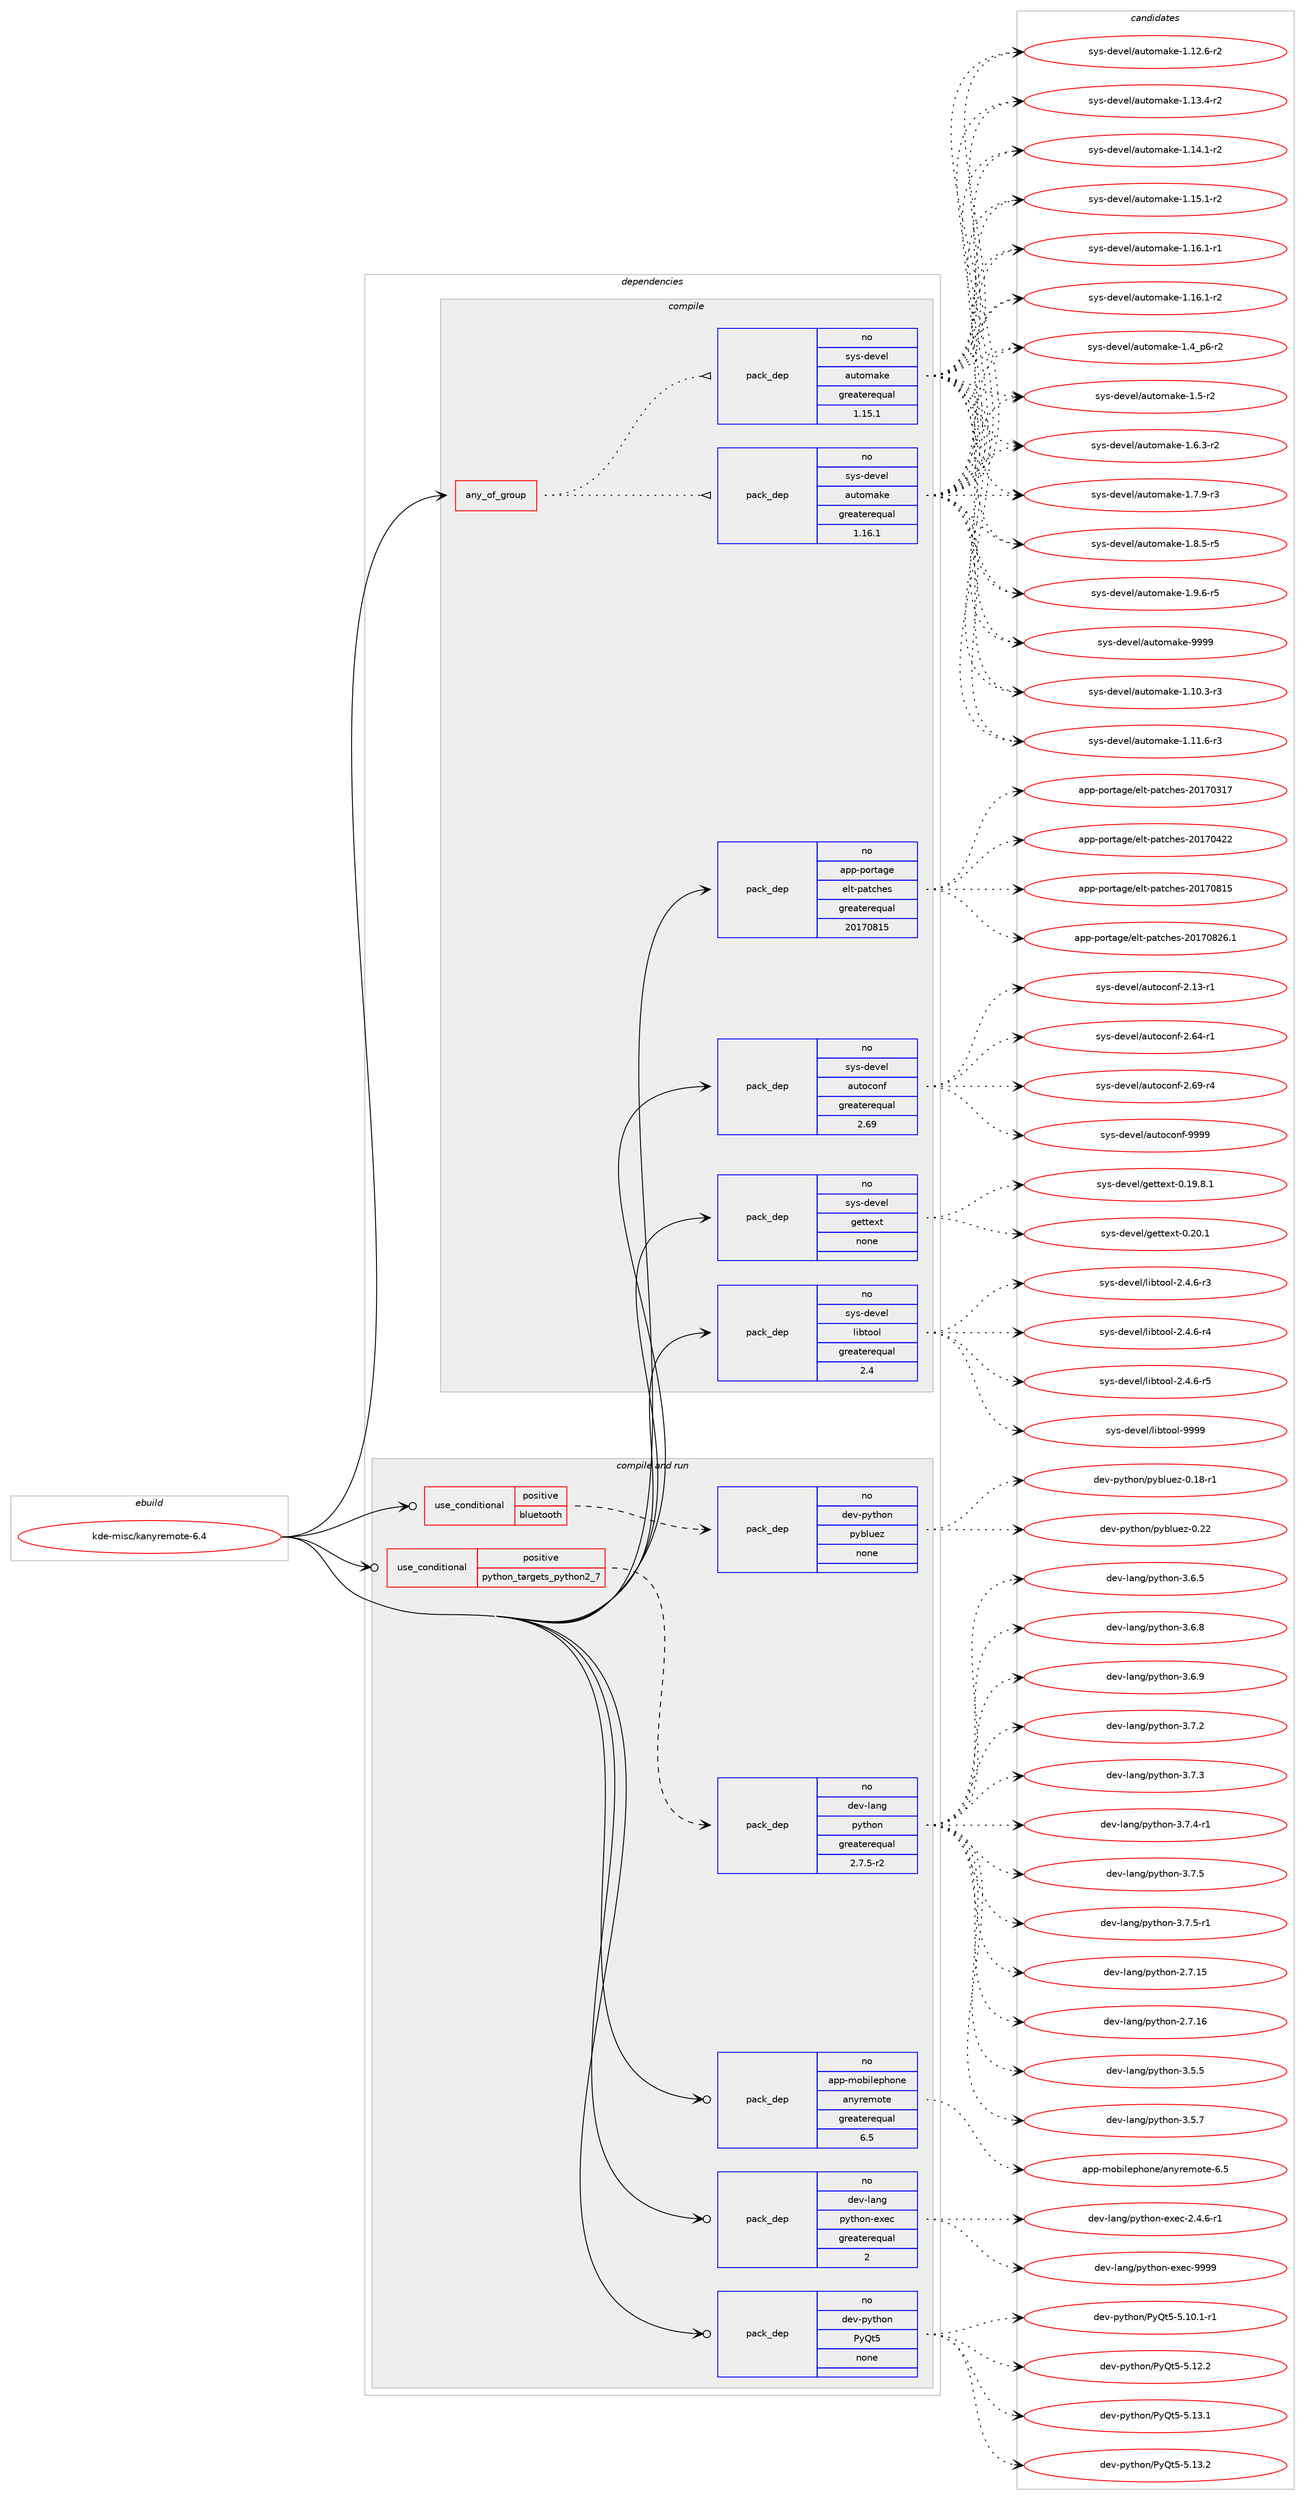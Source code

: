 digraph prolog {

# *************
# Graph options
# *************

newrank=true;
concentrate=true;
compound=true;
graph [rankdir=LR,fontname=Helvetica,fontsize=10,ranksep=1.5];#, ranksep=2.5, nodesep=0.2];
edge  [arrowhead=vee];
node  [fontname=Helvetica,fontsize=10];

# **********
# The ebuild
# **********

subgraph cluster_leftcol {
color=gray;
rank=same;
label=<<i>ebuild</i>>;
id [label="kde-misc/kanyremote-6.4", color=red, width=4, href="../kde-misc/kanyremote-6.4.svg"];
}

# ****************
# The dependencies
# ****************

subgraph cluster_midcol {
color=gray;
label=<<i>dependencies</i>>;
subgraph cluster_compile {
fillcolor="#eeeeee";
style=filled;
label=<<i>compile</i>>;
subgraph any12788 {
dependency766235 [label=<<TABLE BORDER="0" CELLBORDER="1" CELLSPACING="0" CELLPADDING="4"><TR><TD CELLPADDING="10">any_of_group</TD></TR></TABLE>>, shape=none, color=red];subgraph pack565605 {
dependency766236 [label=<<TABLE BORDER="0" CELLBORDER="1" CELLSPACING="0" CELLPADDING="4" WIDTH="220"><TR><TD ROWSPAN="6" CELLPADDING="30">pack_dep</TD></TR><TR><TD WIDTH="110">no</TD></TR><TR><TD>sys-devel</TD></TR><TR><TD>automake</TD></TR><TR><TD>greaterequal</TD></TR><TR><TD>1.16.1</TD></TR></TABLE>>, shape=none, color=blue];
}
dependency766235:e -> dependency766236:w [weight=20,style="dotted",arrowhead="oinv"];
subgraph pack565606 {
dependency766237 [label=<<TABLE BORDER="0" CELLBORDER="1" CELLSPACING="0" CELLPADDING="4" WIDTH="220"><TR><TD ROWSPAN="6" CELLPADDING="30">pack_dep</TD></TR><TR><TD WIDTH="110">no</TD></TR><TR><TD>sys-devel</TD></TR><TR><TD>automake</TD></TR><TR><TD>greaterequal</TD></TR><TR><TD>1.15.1</TD></TR></TABLE>>, shape=none, color=blue];
}
dependency766235:e -> dependency766237:w [weight=20,style="dotted",arrowhead="oinv"];
}
id:e -> dependency766235:w [weight=20,style="solid",arrowhead="vee"];
subgraph pack565607 {
dependency766238 [label=<<TABLE BORDER="0" CELLBORDER="1" CELLSPACING="0" CELLPADDING="4" WIDTH="220"><TR><TD ROWSPAN="6" CELLPADDING="30">pack_dep</TD></TR><TR><TD WIDTH="110">no</TD></TR><TR><TD>app-portage</TD></TR><TR><TD>elt-patches</TD></TR><TR><TD>greaterequal</TD></TR><TR><TD>20170815</TD></TR></TABLE>>, shape=none, color=blue];
}
id:e -> dependency766238:w [weight=20,style="solid",arrowhead="vee"];
subgraph pack565608 {
dependency766239 [label=<<TABLE BORDER="0" CELLBORDER="1" CELLSPACING="0" CELLPADDING="4" WIDTH="220"><TR><TD ROWSPAN="6" CELLPADDING="30">pack_dep</TD></TR><TR><TD WIDTH="110">no</TD></TR><TR><TD>sys-devel</TD></TR><TR><TD>autoconf</TD></TR><TR><TD>greaterequal</TD></TR><TR><TD>2.69</TD></TR></TABLE>>, shape=none, color=blue];
}
id:e -> dependency766239:w [weight=20,style="solid",arrowhead="vee"];
subgraph pack565609 {
dependency766240 [label=<<TABLE BORDER="0" CELLBORDER="1" CELLSPACING="0" CELLPADDING="4" WIDTH="220"><TR><TD ROWSPAN="6" CELLPADDING="30">pack_dep</TD></TR><TR><TD WIDTH="110">no</TD></TR><TR><TD>sys-devel</TD></TR><TR><TD>gettext</TD></TR><TR><TD>none</TD></TR><TR><TD></TD></TR></TABLE>>, shape=none, color=blue];
}
id:e -> dependency766240:w [weight=20,style="solid",arrowhead="vee"];
subgraph pack565610 {
dependency766241 [label=<<TABLE BORDER="0" CELLBORDER="1" CELLSPACING="0" CELLPADDING="4" WIDTH="220"><TR><TD ROWSPAN="6" CELLPADDING="30">pack_dep</TD></TR><TR><TD WIDTH="110">no</TD></TR><TR><TD>sys-devel</TD></TR><TR><TD>libtool</TD></TR><TR><TD>greaterequal</TD></TR><TR><TD>2.4</TD></TR></TABLE>>, shape=none, color=blue];
}
id:e -> dependency766241:w [weight=20,style="solid",arrowhead="vee"];
}
subgraph cluster_compileandrun {
fillcolor="#eeeeee";
style=filled;
label=<<i>compile and run</i>>;
subgraph cond187436 {
dependency766242 [label=<<TABLE BORDER="0" CELLBORDER="1" CELLSPACING="0" CELLPADDING="4"><TR><TD ROWSPAN="3" CELLPADDING="10">use_conditional</TD></TR><TR><TD>positive</TD></TR><TR><TD>bluetooth</TD></TR></TABLE>>, shape=none, color=red];
subgraph pack565611 {
dependency766243 [label=<<TABLE BORDER="0" CELLBORDER="1" CELLSPACING="0" CELLPADDING="4" WIDTH="220"><TR><TD ROWSPAN="6" CELLPADDING="30">pack_dep</TD></TR><TR><TD WIDTH="110">no</TD></TR><TR><TD>dev-python</TD></TR><TR><TD>pybluez</TD></TR><TR><TD>none</TD></TR><TR><TD></TD></TR></TABLE>>, shape=none, color=blue];
}
dependency766242:e -> dependency766243:w [weight=20,style="dashed",arrowhead="vee"];
}
id:e -> dependency766242:w [weight=20,style="solid",arrowhead="odotvee"];
subgraph cond187437 {
dependency766244 [label=<<TABLE BORDER="0" CELLBORDER="1" CELLSPACING="0" CELLPADDING="4"><TR><TD ROWSPAN="3" CELLPADDING="10">use_conditional</TD></TR><TR><TD>positive</TD></TR><TR><TD>python_targets_python2_7</TD></TR></TABLE>>, shape=none, color=red];
subgraph pack565612 {
dependency766245 [label=<<TABLE BORDER="0" CELLBORDER="1" CELLSPACING="0" CELLPADDING="4" WIDTH="220"><TR><TD ROWSPAN="6" CELLPADDING="30">pack_dep</TD></TR><TR><TD WIDTH="110">no</TD></TR><TR><TD>dev-lang</TD></TR><TR><TD>python</TD></TR><TR><TD>greaterequal</TD></TR><TR><TD>2.7.5-r2</TD></TR></TABLE>>, shape=none, color=blue];
}
dependency766244:e -> dependency766245:w [weight=20,style="dashed",arrowhead="vee"];
}
id:e -> dependency766244:w [weight=20,style="solid",arrowhead="odotvee"];
subgraph pack565613 {
dependency766246 [label=<<TABLE BORDER="0" CELLBORDER="1" CELLSPACING="0" CELLPADDING="4" WIDTH="220"><TR><TD ROWSPAN="6" CELLPADDING="30">pack_dep</TD></TR><TR><TD WIDTH="110">no</TD></TR><TR><TD>app-mobilephone</TD></TR><TR><TD>anyremote</TD></TR><TR><TD>greaterequal</TD></TR><TR><TD>6.5</TD></TR></TABLE>>, shape=none, color=blue];
}
id:e -> dependency766246:w [weight=20,style="solid",arrowhead="odotvee"];
subgraph pack565614 {
dependency766247 [label=<<TABLE BORDER="0" CELLBORDER="1" CELLSPACING="0" CELLPADDING="4" WIDTH="220"><TR><TD ROWSPAN="6" CELLPADDING="30">pack_dep</TD></TR><TR><TD WIDTH="110">no</TD></TR><TR><TD>dev-lang</TD></TR><TR><TD>python-exec</TD></TR><TR><TD>greaterequal</TD></TR><TR><TD>2</TD></TR></TABLE>>, shape=none, color=blue];
}
id:e -> dependency766247:w [weight=20,style="solid",arrowhead="odotvee"];
subgraph pack565615 {
dependency766248 [label=<<TABLE BORDER="0" CELLBORDER="1" CELLSPACING="0" CELLPADDING="4" WIDTH="220"><TR><TD ROWSPAN="6" CELLPADDING="30">pack_dep</TD></TR><TR><TD WIDTH="110">no</TD></TR><TR><TD>dev-python</TD></TR><TR><TD>PyQt5</TD></TR><TR><TD>none</TD></TR><TR><TD></TD></TR></TABLE>>, shape=none, color=blue];
}
id:e -> dependency766248:w [weight=20,style="solid",arrowhead="odotvee"];
}
subgraph cluster_run {
fillcolor="#eeeeee";
style=filled;
label=<<i>run</i>>;
}
}

# **************
# The candidates
# **************

subgraph cluster_choices {
rank=same;
color=gray;
label=<<i>candidates</i>>;

subgraph choice565605 {
color=black;
nodesep=1;
choice11512111545100101118101108479711711611110997107101454946494846514511451 [label="sys-devel/automake-1.10.3-r3", color=red, width=4,href="../sys-devel/automake-1.10.3-r3.svg"];
choice11512111545100101118101108479711711611110997107101454946494946544511451 [label="sys-devel/automake-1.11.6-r3", color=red, width=4,href="../sys-devel/automake-1.11.6-r3.svg"];
choice11512111545100101118101108479711711611110997107101454946495046544511450 [label="sys-devel/automake-1.12.6-r2", color=red, width=4,href="../sys-devel/automake-1.12.6-r2.svg"];
choice11512111545100101118101108479711711611110997107101454946495146524511450 [label="sys-devel/automake-1.13.4-r2", color=red, width=4,href="../sys-devel/automake-1.13.4-r2.svg"];
choice11512111545100101118101108479711711611110997107101454946495246494511450 [label="sys-devel/automake-1.14.1-r2", color=red, width=4,href="../sys-devel/automake-1.14.1-r2.svg"];
choice11512111545100101118101108479711711611110997107101454946495346494511450 [label="sys-devel/automake-1.15.1-r2", color=red, width=4,href="../sys-devel/automake-1.15.1-r2.svg"];
choice11512111545100101118101108479711711611110997107101454946495446494511449 [label="sys-devel/automake-1.16.1-r1", color=red, width=4,href="../sys-devel/automake-1.16.1-r1.svg"];
choice11512111545100101118101108479711711611110997107101454946495446494511450 [label="sys-devel/automake-1.16.1-r2", color=red, width=4,href="../sys-devel/automake-1.16.1-r2.svg"];
choice115121115451001011181011084797117116111109971071014549465295112544511450 [label="sys-devel/automake-1.4_p6-r2", color=red, width=4,href="../sys-devel/automake-1.4_p6-r2.svg"];
choice11512111545100101118101108479711711611110997107101454946534511450 [label="sys-devel/automake-1.5-r2", color=red, width=4,href="../sys-devel/automake-1.5-r2.svg"];
choice115121115451001011181011084797117116111109971071014549465446514511450 [label="sys-devel/automake-1.6.3-r2", color=red, width=4,href="../sys-devel/automake-1.6.3-r2.svg"];
choice115121115451001011181011084797117116111109971071014549465546574511451 [label="sys-devel/automake-1.7.9-r3", color=red, width=4,href="../sys-devel/automake-1.7.9-r3.svg"];
choice115121115451001011181011084797117116111109971071014549465646534511453 [label="sys-devel/automake-1.8.5-r5", color=red, width=4,href="../sys-devel/automake-1.8.5-r5.svg"];
choice115121115451001011181011084797117116111109971071014549465746544511453 [label="sys-devel/automake-1.9.6-r5", color=red, width=4,href="../sys-devel/automake-1.9.6-r5.svg"];
choice115121115451001011181011084797117116111109971071014557575757 [label="sys-devel/automake-9999", color=red, width=4,href="../sys-devel/automake-9999.svg"];
dependency766236:e -> choice11512111545100101118101108479711711611110997107101454946494846514511451:w [style=dotted,weight="100"];
dependency766236:e -> choice11512111545100101118101108479711711611110997107101454946494946544511451:w [style=dotted,weight="100"];
dependency766236:e -> choice11512111545100101118101108479711711611110997107101454946495046544511450:w [style=dotted,weight="100"];
dependency766236:e -> choice11512111545100101118101108479711711611110997107101454946495146524511450:w [style=dotted,weight="100"];
dependency766236:e -> choice11512111545100101118101108479711711611110997107101454946495246494511450:w [style=dotted,weight="100"];
dependency766236:e -> choice11512111545100101118101108479711711611110997107101454946495346494511450:w [style=dotted,weight="100"];
dependency766236:e -> choice11512111545100101118101108479711711611110997107101454946495446494511449:w [style=dotted,weight="100"];
dependency766236:e -> choice11512111545100101118101108479711711611110997107101454946495446494511450:w [style=dotted,weight="100"];
dependency766236:e -> choice115121115451001011181011084797117116111109971071014549465295112544511450:w [style=dotted,weight="100"];
dependency766236:e -> choice11512111545100101118101108479711711611110997107101454946534511450:w [style=dotted,weight="100"];
dependency766236:e -> choice115121115451001011181011084797117116111109971071014549465446514511450:w [style=dotted,weight="100"];
dependency766236:e -> choice115121115451001011181011084797117116111109971071014549465546574511451:w [style=dotted,weight="100"];
dependency766236:e -> choice115121115451001011181011084797117116111109971071014549465646534511453:w [style=dotted,weight="100"];
dependency766236:e -> choice115121115451001011181011084797117116111109971071014549465746544511453:w [style=dotted,weight="100"];
dependency766236:e -> choice115121115451001011181011084797117116111109971071014557575757:w [style=dotted,weight="100"];
}
subgraph choice565606 {
color=black;
nodesep=1;
choice11512111545100101118101108479711711611110997107101454946494846514511451 [label="sys-devel/automake-1.10.3-r3", color=red, width=4,href="../sys-devel/automake-1.10.3-r3.svg"];
choice11512111545100101118101108479711711611110997107101454946494946544511451 [label="sys-devel/automake-1.11.6-r3", color=red, width=4,href="../sys-devel/automake-1.11.6-r3.svg"];
choice11512111545100101118101108479711711611110997107101454946495046544511450 [label="sys-devel/automake-1.12.6-r2", color=red, width=4,href="../sys-devel/automake-1.12.6-r2.svg"];
choice11512111545100101118101108479711711611110997107101454946495146524511450 [label="sys-devel/automake-1.13.4-r2", color=red, width=4,href="../sys-devel/automake-1.13.4-r2.svg"];
choice11512111545100101118101108479711711611110997107101454946495246494511450 [label="sys-devel/automake-1.14.1-r2", color=red, width=4,href="../sys-devel/automake-1.14.1-r2.svg"];
choice11512111545100101118101108479711711611110997107101454946495346494511450 [label="sys-devel/automake-1.15.1-r2", color=red, width=4,href="../sys-devel/automake-1.15.1-r2.svg"];
choice11512111545100101118101108479711711611110997107101454946495446494511449 [label="sys-devel/automake-1.16.1-r1", color=red, width=4,href="../sys-devel/automake-1.16.1-r1.svg"];
choice11512111545100101118101108479711711611110997107101454946495446494511450 [label="sys-devel/automake-1.16.1-r2", color=red, width=4,href="../sys-devel/automake-1.16.1-r2.svg"];
choice115121115451001011181011084797117116111109971071014549465295112544511450 [label="sys-devel/automake-1.4_p6-r2", color=red, width=4,href="../sys-devel/automake-1.4_p6-r2.svg"];
choice11512111545100101118101108479711711611110997107101454946534511450 [label="sys-devel/automake-1.5-r2", color=red, width=4,href="../sys-devel/automake-1.5-r2.svg"];
choice115121115451001011181011084797117116111109971071014549465446514511450 [label="sys-devel/automake-1.6.3-r2", color=red, width=4,href="../sys-devel/automake-1.6.3-r2.svg"];
choice115121115451001011181011084797117116111109971071014549465546574511451 [label="sys-devel/automake-1.7.9-r3", color=red, width=4,href="../sys-devel/automake-1.7.9-r3.svg"];
choice115121115451001011181011084797117116111109971071014549465646534511453 [label="sys-devel/automake-1.8.5-r5", color=red, width=4,href="../sys-devel/automake-1.8.5-r5.svg"];
choice115121115451001011181011084797117116111109971071014549465746544511453 [label="sys-devel/automake-1.9.6-r5", color=red, width=4,href="../sys-devel/automake-1.9.6-r5.svg"];
choice115121115451001011181011084797117116111109971071014557575757 [label="sys-devel/automake-9999", color=red, width=4,href="../sys-devel/automake-9999.svg"];
dependency766237:e -> choice11512111545100101118101108479711711611110997107101454946494846514511451:w [style=dotted,weight="100"];
dependency766237:e -> choice11512111545100101118101108479711711611110997107101454946494946544511451:w [style=dotted,weight="100"];
dependency766237:e -> choice11512111545100101118101108479711711611110997107101454946495046544511450:w [style=dotted,weight="100"];
dependency766237:e -> choice11512111545100101118101108479711711611110997107101454946495146524511450:w [style=dotted,weight="100"];
dependency766237:e -> choice11512111545100101118101108479711711611110997107101454946495246494511450:w [style=dotted,weight="100"];
dependency766237:e -> choice11512111545100101118101108479711711611110997107101454946495346494511450:w [style=dotted,weight="100"];
dependency766237:e -> choice11512111545100101118101108479711711611110997107101454946495446494511449:w [style=dotted,weight="100"];
dependency766237:e -> choice11512111545100101118101108479711711611110997107101454946495446494511450:w [style=dotted,weight="100"];
dependency766237:e -> choice115121115451001011181011084797117116111109971071014549465295112544511450:w [style=dotted,weight="100"];
dependency766237:e -> choice11512111545100101118101108479711711611110997107101454946534511450:w [style=dotted,weight="100"];
dependency766237:e -> choice115121115451001011181011084797117116111109971071014549465446514511450:w [style=dotted,weight="100"];
dependency766237:e -> choice115121115451001011181011084797117116111109971071014549465546574511451:w [style=dotted,weight="100"];
dependency766237:e -> choice115121115451001011181011084797117116111109971071014549465646534511453:w [style=dotted,weight="100"];
dependency766237:e -> choice115121115451001011181011084797117116111109971071014549465746544511453:w [style=dotted,weight="100"];
dependency766237:e -> choice115121115451001011181011084797117116111109971071014557575757:w [style=dotted,weight="100"];
}
subgraph choice565607 {
color=black;
nodesep=1;
choice97112112451121111141169710310147101108116451129711699104101115455048495548514955 [label="app-portage/elt-patches-20170317", color=red, width=4,href="../app-portage/elt-patches-20170317.svg"];
choice97112112451121111141169710310147101108116451129711699104101115455048495548525050 [label="app-portage/elt-patches-20170422", color=red, width=4,href="../app-portage/elt-patches-20170422.svg"];
choice97112112451121111141169710310147101108116451129711699104101115455048495548564953 [label="app-portage/elt-patches-20170815", color=red, width=4,href="../app-portage/elt-patches-20170815.svg"];
choice971121124511211111411697103101471011081164511297116991041011154550484955485650544649 [label="app-portage/elt-patches-20170826.1", color=red, width=4,href="../app-portage/elt-patches-20170826.1.svg"];
dependency766238:e -> choice97112112451121111141169710310147101108116451129711699104101115455048495548514955:w [style=dotted,weight="100"];
dependency766238:e -> choice97112112451121111141169710310147101108116451129711699104101115455048495548525050:w [style=dotted,weight="100"];
dependency766238:e -> choice97112112451121111141169710310147101108116451129711699104101115455048495548564953:w [style=dotted,weight="100"];
dependency766238:e -> choice971121124511211111411697103101471011081164511297116991041011154550484955485650544649:w [style=dotted,weight="100"];
}
subgraph choice565608 {
color=black;
nodesep=1;
choice1151211154510010111810110847971171161119911111010245504649514511449 [label="sys-devel/autoconf-2.13-r1", color=red, width=4,href="../sys-devel/autoconf-2.13-r1.svg"];
choice1151211154510010111810110847971171161119911111010245504654524511449 [label="sys-devel/autoconf-2.64-r1", color=red, width=4,href="../sys-devel/autoconf-2.64-r1.svg"];
choice1151211154510010111810110847971171161119911111010245504654574511452 [label="sys-devel/autoconf-2.69-r4", color=red, width=4,href="../sys-devel/autoconf-2.69-r4.svg"];
choice115121115451001011181011084797117116111991111101024557575757 [label="sys-devel/autoconf-9999", color=red, width=4,href="../sys-devel/autoconf-9999.svg"];
dependency766239:e -> choice1151211154510010111810110847971171161119911111010245504649514511449:w [style=dotted,weight="100"];
dependency766239:e -> choice1151211154510010111810110847971171161119911111010245504654524511449:w [style=dotted,weight="100"];
dependency766239:e -> choice1151211154510010111810110847971171161119911111010245504654574511452:w [style=dotted,weight="100"];
dependency766239:e -> choice115121115451001011181011084797117116111991111101024557575757:w [style=dotted,weight="100"];
}
subgraph choice565609 {
color=black;
nodesep=1;
choice1151211154510010111810110847103101116116101120116454846495746564649 [label="sys-devel/gettext-0.19.8.1", color=red, width=4,href="../sys-devel/gettext-0.19.8.1.svg"];
choice115121115451001011181011084710310111611610112011645484650484649 [label="sys-devel/gettext-0.20.1", color=red, width=4,href="../sys-devel/gettext-0.20.1.svg"];
dependency766240:e -> choice1151211154510010111810110847103101116116101120116454846495746564649:w [style=dotted,weight="100"];
dependency766240:e -> choice115121115451001011181011084710310111611610112011645484650484649:w [style=dotted,weight="100"];
}
subgraph choice565610 {
color=black;
nodesep=1;
choice1151211154510010111810110847108105981161111111084550465246544511451 [label="sys-devel/libtool-2.4.6-r3", color=red, width=4,href="../sys-devel/libtool-2.4.6-r3.svg"];
choice1151211154510010111810110847108105981161111111084550465246544511452 [label="sys-devel/libtool-2.4.6-r4", color=red, width=4,href="../sys-devel/libtool-2.4.6-r4.svg"];
choice1151211154510010111810110847108105981161111111084550465246544511453 [label="sys-devel/libtool-2.4.6-r5", color=red, width=4,href="../sys-devel/libtool-2.4.6-r5.svg"];
choice1151211154510010111810110847108105981161111111084557575757 [label="sys-devel/libtool-9999", color=red, width=4,href="../sys-devel/libtool-9999.svg"];
dependency766241:e -> choice1151211154510010111810110847108105981161111111084550465246544511451:w [style=dotted,weight="100"];
dependency766241:e -> choice1151211154510010111810110847108105981161111111084550465246544511452:w [style=dotted,weight="100"];
dependency766241:e -> choice1151211154510010111810110847108105981161111111084550465246544511453:w [style=dotted,weight="100"];
dependency766241:e -> choice1151211154510010111810110847108105981161111111084557575757:w [style=dotted,weight="100"];
}
subgraph choice565611 {
color=black;
nodesep=1;
choice10010111845112121116104111110471121219810811710112245484649564511449 [label="dev-python/pybluez-0.18-r1", color=red, width=4,href="../dev-python/pybluez-0.18-r1.svg"];
choice1001011184511212111610411111047112121981081171011224548465050 [label="dev-python/pybluez-0.22", color=red, width=4,href="../dev-python/pybluez-0.22.svg"];
dependency766243:e -> choice10010111845112121116104111110471121219810811710112245484649564511449:w [style=dotted,weight="100"];
dependency766243:e -> choice1001011184511212111610411111047112121981081171011224548465050:w [style=dotted,weight="100"];
}
subgraph choice565612 {
color=black;
nodesep=1;
choice10010111845108971101034711212111610411111045504655464953 [label="dev-lang/python-2.7.15", color=red, width=4,href="../dev-lang/python-2.7.15.svg"];
choice10010111845108971101034711212111610411111045504655464954 [label="dev-lang/python-2.7.16", color=red, width=4,href="../dev-lang/python-2.7.16.svg"];
choice100101118451089711010347112121116104111110455146534653 [label="dev-lang/python-3.5.5", color=red, width=4,href="../dev-lang/python-3.5.5.svg"];
choice100101118451089711010347112121116104111110455146534655 [label="dev-lang/python-3.5.7", color=red, width=4,href="../dev-lang/python-3.5.7.svg"];
choice100101118451089711010347112121116104111110455146544653 [label="dev-lang/python-3.6.5", color=red, width=4,href="../dev-lang/python-3.6.5.svg"];
choice100101118451089711010347112121116104111110455146544656 [label="dev-lang/python-3.6.8", color=red, width=4,href="../dev-lang/python-3.6.8.svg"];
choice100101118451089711010347112121116104111110455146544657 [label="dev-lang/python-3.6.9", color=red, width=4,href="../dev-lang/python-3.6.9.svg"];
choice100101118451089711010347112121116104111110455146554650 [label="dev-lang/python-3.7.2", color=red, width=4,href="../dev-lang/python-3.7.2.svg"];
choice100101118451089711010347112121116104111110455146554651 [label="dev-lang/python-3.7.3", color=red, width=4,href="../dev-lang/python-3.7.3.svg"];
choice1001011184510897110103471121211161041111104551465546524511449 [label="dev-lang/python-3.7.4-r1", color=red, width=4,href="../dev-lang/python-3.7.4-r1.svg"];
choice100101118451089711010347112121116104111110455146554653 [label="dev-lang/python-3.7.5", color=red, width=4,href="../dev-lang/python-3.7.5.svg"];
choice1001011184510897110103471121211161041111104551465546534511449 [label="dev-lang/python-3.7.5-r1", color=red, width=4,href="../dev-lang/python-3.7.5-r1.svg"];
dependency766245:e -> choice10010111845108971101034711212111610411111045504655464953:w [style=dotted,weight="100"];
dependency766245:e -> choice10010111845108971101034711212111610411111045504655464954:w [style=dotted,weight="100"];
dependency766245:e -> choice100101118451089711010347112121116104111110455146534653:w [style=dotted,weight="100"];
dependency766245:e -> choice100101118451089711010347112121116104111110455146534655:w [style=dotted,weight="100"];
dependency766245:e -> choice100101118451089711010347112121116104111110455146544653:w [style=dotted,weight="100"];
dependency766245:e -> choice100101118451089711010347112121116104111110455146544656:w [style=dotted,weight="100"];
dependency766245:e -> choice100101118451089711010347112121116104111110455146544657:w [style=dotted,weight="100"];
dependency766245:e -> choice100101118451089711010347112121116104111110455146554650:w [style=dotted,weight="100"];
dependency766245:e -> choice100101118451089711010347112121116104111110455146554651:w [style=dotted,weight="100"];
dependency766245:e -> choice1001011184510897110103471121211161041111104551465546524511449:w [style=dotted,weight="100"];
dependency766245:e -> choice100101118451089711010347112121116104111110455146554653:w [style=dotted,weight="100"];
dependency766245:e -> choice1001011184510897110103471121211161041111104551465546534511449:w [style=dotted,weight="100"];
}
subgraph choice565613 {
color=black;
nodesep=1;
choice971121124510911198105108101112104111110101479711012111410110911111610145544653 [label="app-mobilephone/anyremote-6.5", color=red, width=4,href="../app-mobilephone/anyremote-6.5.svg"];
dependency766246:e -> choice971121124510911198105108101112104111110101479711012111410110911111610145544653:w [style=dotted,weight="100"];
}
subgraph choice565614 {
color=black;
nodesep=1;
choice10010111845108971101034711212111610411111045101120101994550465246544511449 [label="dev-lang/python-exec-2.4.6-r1", color=red, width=4,href="../dev-lang/python-exec-2.4.6-r1.svg"];
choice10010111845108971101034711212111610411111045101120101994557575757 [label="dev-lang/python-exec-9999", color=red, width=4,href="../dev-lang/python-exec-9999.svg"];
dependency766247:e -> choice10010111845108971101034711212111610411111045101120101994550465246544511449:w [style=dotted,weight="100"];
dependency766247:e -> choice10010111845108971101034711212111610411111045101120101994557575757:w [style=dotted,weight="100"];
}
subgraph choice565615 {
color=black;
nodesep=1;
choice1001011184511212111610411111047801218111653455346494846494511449 [label="dev-python/PyQt5-5.10.1-r1", color=red, width=4,href="../dev-python/PyQt5-5.10.1-r1.svg"];
choice100101118451121211161041111104780121811165345534649504650 [label="dev-python/PyQt5-5.12.2", color=red, width=4,href="../dev-python/PyQt5-5.12.2.svg"];
choice100101118451121211161041111104780121811165345534649514649 [label="dev-python/PyQt5-5.13.1", color=red, width=4,href="../dev-python/PyQt5-5.13.1.svg"];
choice100101118451121211161041111104780121811165345534649514650 [label="dev-python/PyQt5-5.13.2", color=red, width=4,href="../dev-python/PyQt5-5.13.2.svg"];
dependency766248:e -> choice1001011184511212111610411111047801218111653455346494846494511449:w [style=dotted,weight="100"];
dependency766248:e -> choice100101118451121211161041111104780121811165345534649504650:w [style=dotted,weight="100"];
dependency766248:e -> choice100101118451121211161041111104780121811165345534649514649:w [style=dotted,weight="100"];
dependency766248:e -> choice100101118451121211161041111104780121811165345534649514650:w [style=dotted,weight="100"];
}
}

}
